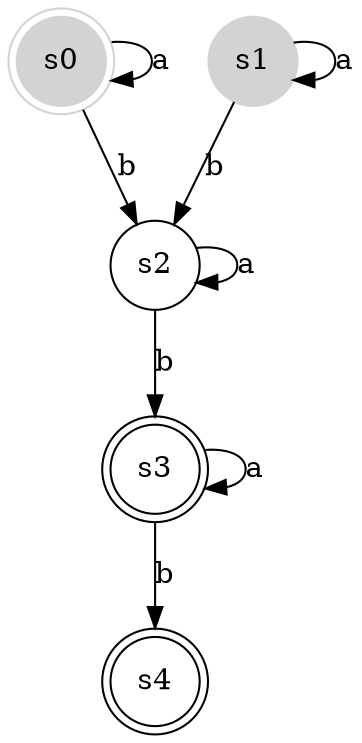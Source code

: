 digraph automaton {
  size ="4, 5";
  node [shape = circle];
  s0 -> s0 [ label = "a" ];
  s0 -> s2 [ label = "b" ];
  s1 -> s1 [ label = "a" ];
  s1 -> s2 [ label = "b" ];
  s2 -> s2 [ label = "a" ];
  s2 -> s3 [ label = "b" ];
  s3 -> s3 [ label = "a" ];
  s3 -> s4 [ label = "b" ];
  s0 [ style = filled, color=lightgrey ];
  s0 [ shape = doublecircle];
  s1 [ style = filled, color=lightgrey ];
  s3 [ shape = doublecircle ];
  s4 [ shape = doublecircle ];
}